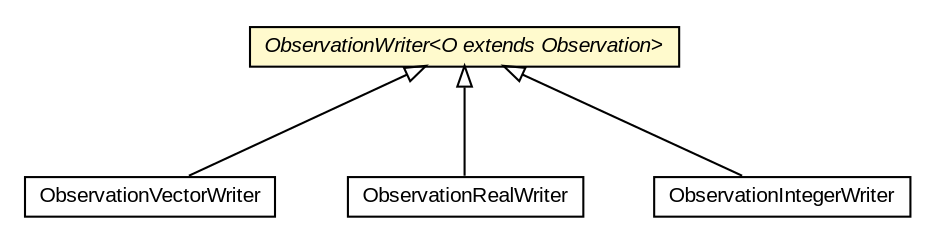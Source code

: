 #!/usr/local/bin/dot
#
# Class diagram 
# Generated by UMLGraph version 5.3 (http://www.umlgraph.org/)
#

digraph G {
	edge [fontname="arial",fontsize=10,labelfontname="arial",labelfontsize=10];
	node [fontname="arial",fontsize=10,shape=plaintext];
	nodesep=0.25;
	ranksep=0.5;
	// be.ac.ulg.montefiore.run.jahmm.io.ObservationWriter<O extends be.ac.ulg.montefiore.run.jahmm.Observation>
	c83059 [label=<<table title="be.ac.ulg.montefiore.run.jahmm.io.ObservationWriter" border="0" cellborder="1" cellspacing="0" cellpadding="2" port="p" bgcolor="lemonChiffon" href="./ObservationWriter.html">
		<tr><td><table border="0" cellspacing="0" cellpadding="1">
<tr><td align="center" balign="center"><font face="arial italic"> ObservationWriter&lt;O extends Observation&gt; </font></td></tr>
		</table></td></tr>
		</table>>, fontname="arial", fontcolor="black", fontsize=10.0];
	// be.ac.ulg.montefiore.run.jahmm.io.ObservationVectorWriter
	c83060 [label=<<table title="be.ac.ulg.montefiore.run.jahmm.io.ObservationVectorWriter" border="0" cellborder="1" cellspacing="0" cellpadding="2" port="p" href="./ObservationVectorWriter.html">
		<tr><td><table border="0" cellspacing="0" cellpadding="1">
<tr><td align="center" balign="center"> ObservationVectorWriter </td></tr>
		</table></td></tr>
		</table>>, fontname="arial", fontcolor="black", fontsize=10.0];
	// be.ac.ulg.montefiore.run.jahmm.io.ObservationRealWriter
	c83064 [label=<<table title="be.ac.ulg.montefiore.run.jahmm.io.ObservationRealWriter" border="0" cellborder="1" cellspacing="0" cellpadding="2" port="p" href="./ObservationRealWriter.html">
		<tr><td><table border="0" cellspacing="0" cellpadding="1">
<tr><td align="center" balign="center"> ObservationRealWriter </td></tr>
		</table></td></tr>
		</table>>, fontname="arial", fontcolor="black", fontsize=10.0];
	// be.ac.ulg.montefiore.run.jahmm.io.ObservationIntegerWriter
	c83067 [label=<<table title="be.ac.ulg.montefiore.run.jahmm.io.ObservationIntegerWriter" border="0" cellborder="1" cellspacing="0" cellpadding="2" port="p" href="./ObservationIntegerWriter.html">
		<tr><td><table border="0" cellspacing="0" cellpadding="1">
<tr><td align="center" balign="center"> ObservationIntegerWriter </td></tr>
		</table></td></tr>
		</table>>, fontname="arial", fontcolor="black", fontsize=10.0];
	//be.ac.ulg.montefiore.run.jahmm.io.ObservationVectorWriter extends be.ac.ulg.montefiore.run.jahmm.io.ObservationWriter<be.ac.ulg.montefiore.run.jahmm.ObservationVector>
	c83059:p -> c83060:p [dir=back,arrowtail=empty];
	//be.ac.ulg.montefiore.run.jahmm.io.ObservationRealWriter extends be.ac.ulg.montefiore.run.jahmm.io.ObservationWriter<be.ac.ulg.montefiore.run.jahmm.ObservationReal>
	c83059:p -> c83064:p [dir=back,arrowtail=empty];
	//be.ac.ulg.montefiore.run.jahmm.io.ObservationIntegerWriter extends be.ac.ulg.montefiore.run.jahmm.io.ObservationWriter<be.ac.ulg.montefiore.run.jahmm.ObservationInteger>
	c83059:p -> c83067:p [dir=back,arrowtail=empty];
}

